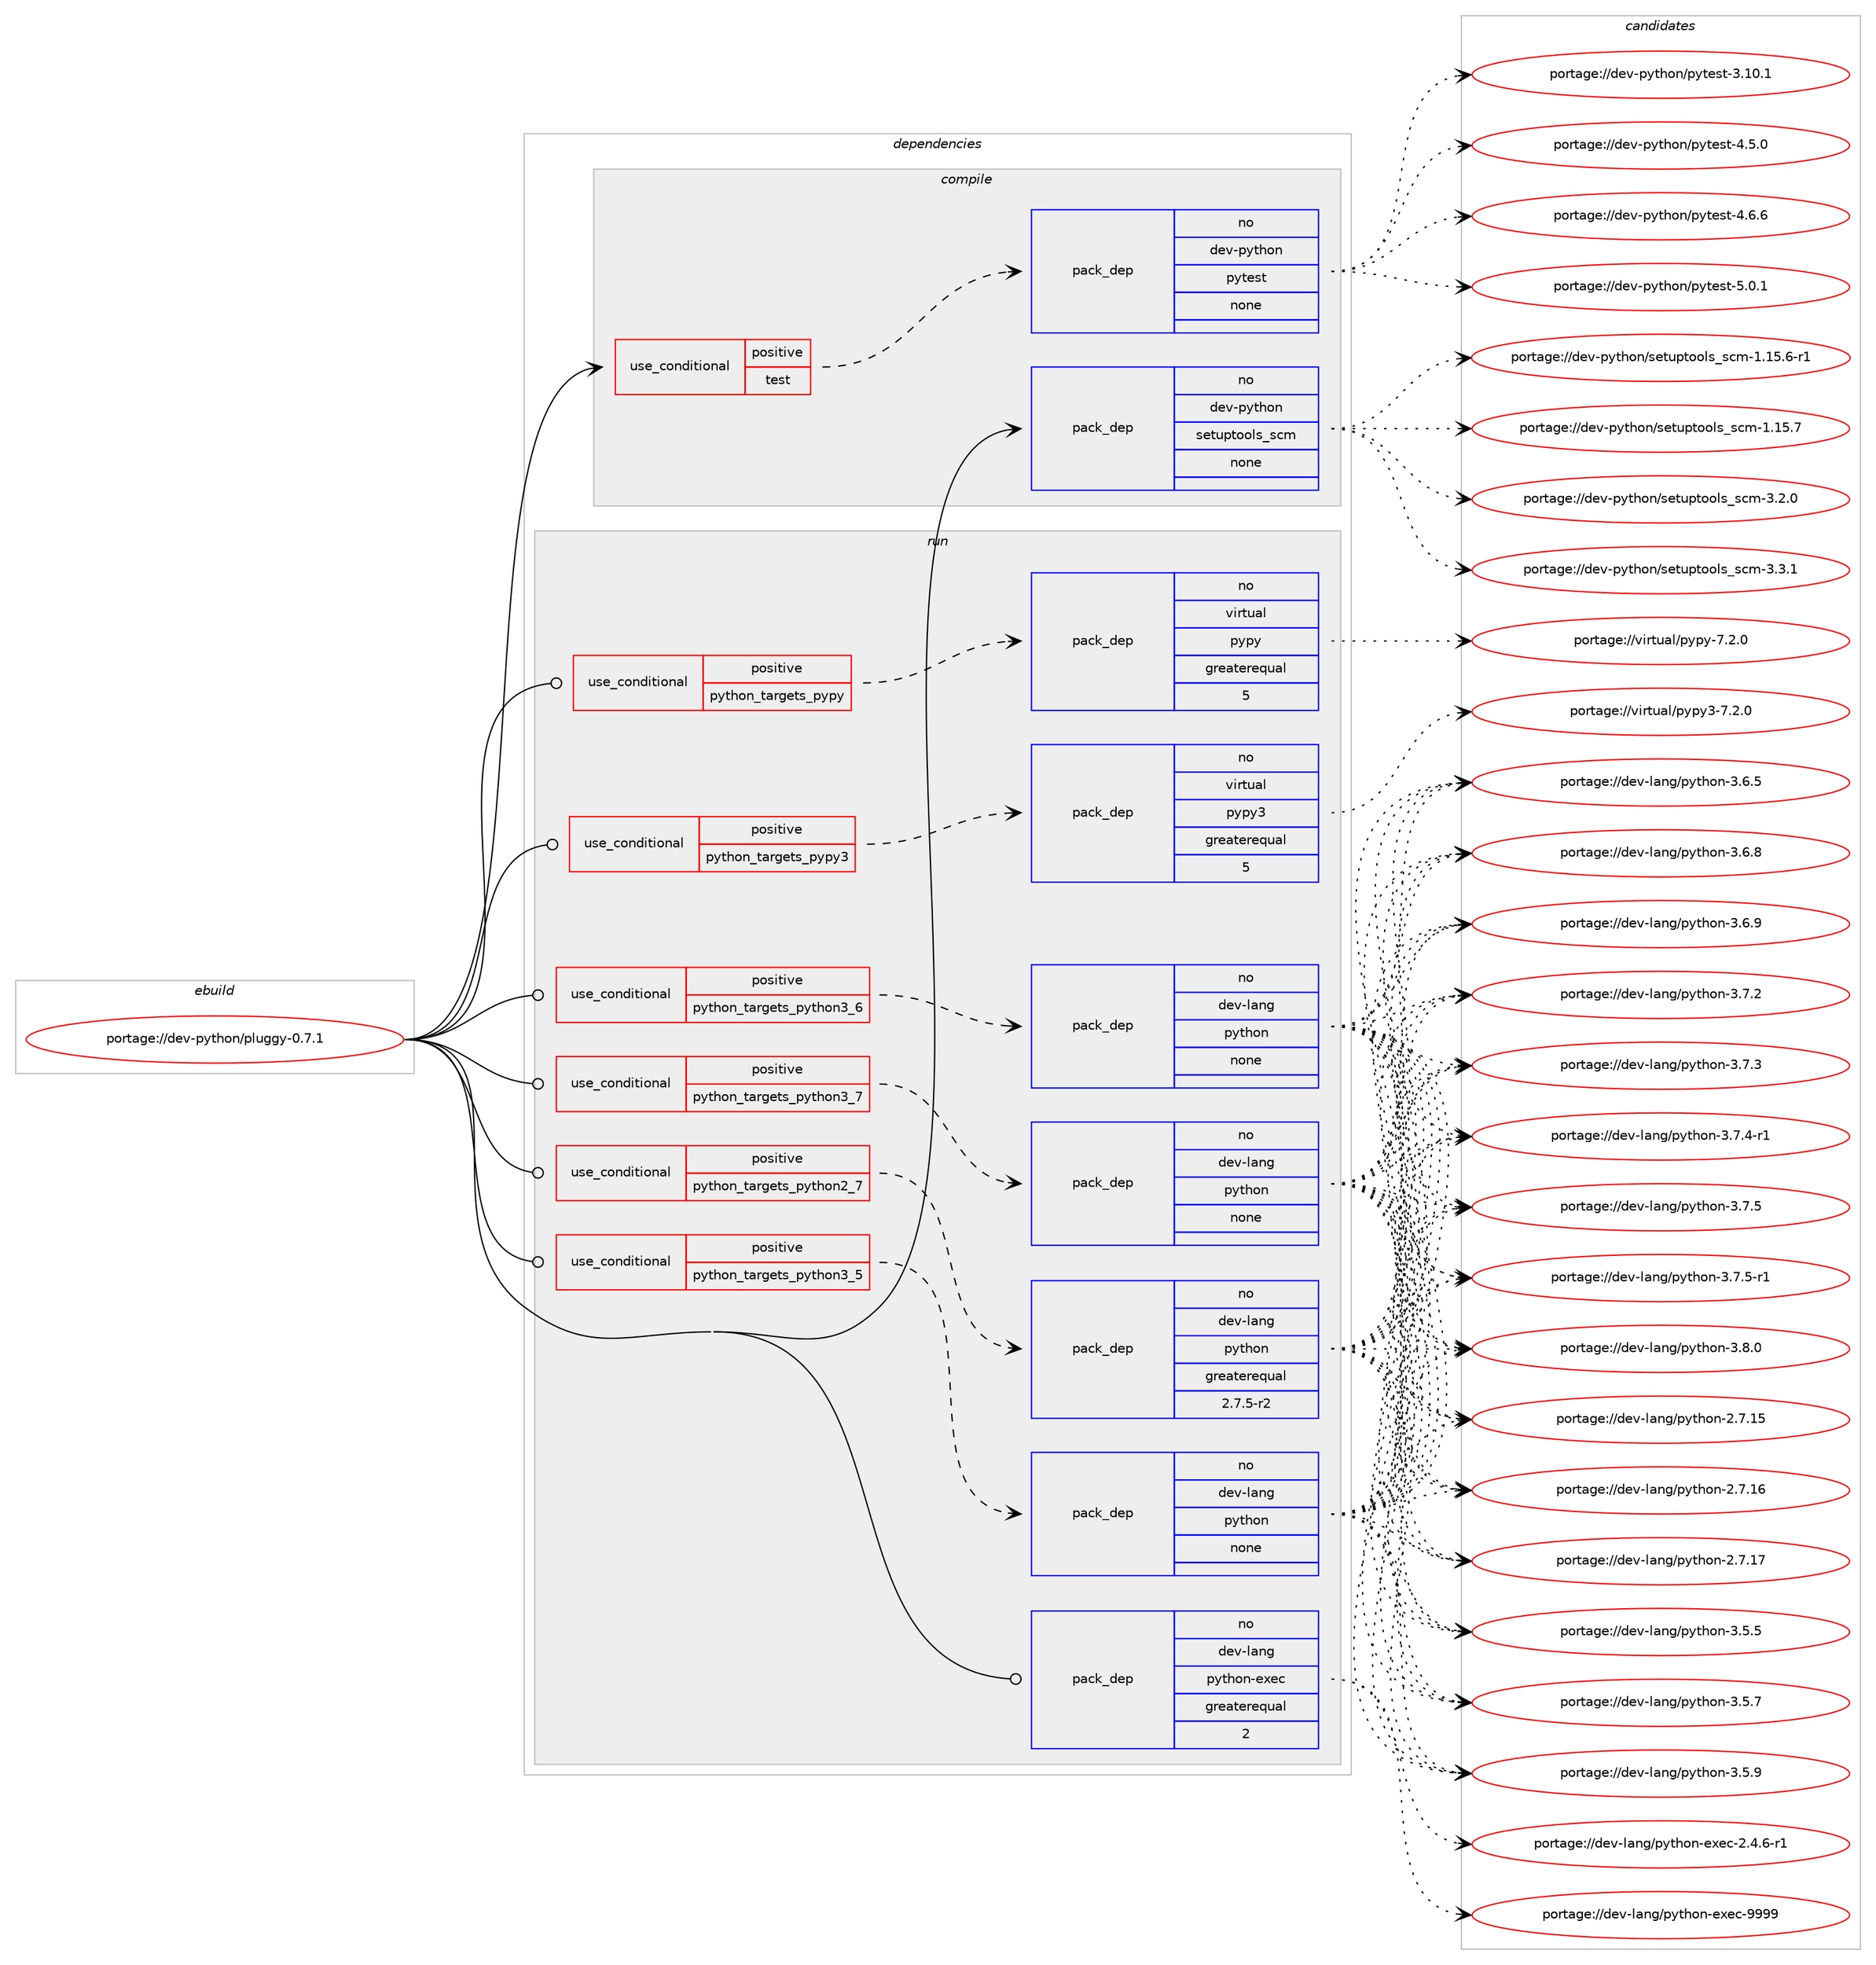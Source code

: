 digraph prolog {

# *************
# Graph options
# *************

newrank=true;
concentrate=true;
compound=true;
graph [rankdir=LR,fontname=Helvetica,fontsize=10,ranksep=1.5];#, ranksep=2.5, nodesep=0.2];
edge  [arrowhead=vee];
node  [fontname=Helvetica,fontsize=10];

# **********
# The ebuild
# **********

subgraph cluster_leftcol {
color=gray;
rank=same;
label=<<i>ebuild</i>>;
id [label="portage://dev-python/pluggy-0.7.1", color=red, width=4, href="../dev-python/pluggy-0.7.1.svg"];
}

# ****************
# The dependencies
# ****************

subgraph cluster_midcol {
color=gray;
label=<<i>dependencies</i>>;
subgraph cluster_compile {
fillcolor="#eeeeee";
style=filled;
label=<<i>compile</i>>;
subgraph cond33984 {
dependency157411 [label=<<TABLE BORDER="0" CELLBORDER="1" CELLSPACING="0" CELLPADDING="4"><TR><TD ROWSPAN="3" CELLPADDING="10">use_conditional</TD></TR><TR><TD>positive</TD></TR><TR><TD>test</TD></TR></TABLE>>, shape=none, color=red];
subgraph pack120066 {
dependency157412 [label=<<TABLE BORDER="0" CELLBORDER="1" CELLSPACING="0" CELLPADDING="4" WIDTH="220"><TR><TD ROWSPAN="6" CELLPADDING="30">pack_dep</TD></TR><TR><TD WIDTH="110">no</TD></TR><TR><TD>dev-python</TD></TR><TR><TD>pytest</TD></TR><TR><TD>none</TD></TR><TR><TD></TD></TR></TABLE>>, shape=none, color=blue];
}
dependency157411:e -> dependency157412:w [weight=20,style="dashed",arrowhead="vee"];
}
id:e -> dependency157411:w [weight=20,style="solid",arrowhead="vee"];
subgraph pack120067 {
dependency157413 [label=<<TABLE BORDER="0" CELLBORDER="1" CELLSPACING="0" CELLPADDING="4" WIDTH="220"><TR><TD ROWSPAN="6" CELLPADDING="30">pack_dep</TD></TR><TR><TD WIDTH="110">no</TD></TR><TR><TD>dev-python</TD></TR><TR><TD>setuptools_scm</TD></TR><TR><TD>none</TD></TR><TR><TD></TD></TR></TABLE>>, shape=none, color=blue];
}
id:e -> dependency157413:w [weight=20,style="solid",arrowhead="vee"];
}
subgraph cluster_compileandrun {
fillcolor="#eeeeee";
style=filled;
label=<<i>compile and run</i>>;
}
subgraph cluster_run {
fillcolor="#eeeeee";
style=filled;
label=<<i>run</i>>;
subgraph cond33985 {
dependency157414 [label=<<TABLE BORDER="0" CELLBORDER="1" CELLSPACING="0" CELLPADDING="4"><TR><TD ROWSPAN="3" CELLPADDING="10">use_conditional</TD></TR><TR><TD>positive</TD></TR><TR><TD>python_targets_pypy</TD></TR></TABLE>>, shape=none, color=red];
subgraph pack120068 {
dependency157415 [label=<<TABLE BORDER="0" CELLBORDER="1" CELLSPACING="0" CELLPADDING="4" WIDTH="220"><TR><TD ROWSPAN="6" CELLPADDING="30">pack_dep</TD></TR><TR><TD WIDTH="110">no</TD></TR><TR><TD>virtual</TD></TR><TR><TD>pypy</TD></TR><TR><TD>greaterequal</TD></TR><TR><TD>5</TD></TR></TABLE>>, shape=none, color=blue];
}
dependency157414:e -> dependency157415:w [weight=20,style="dashed",arrowhead="vee"];
}
id:e -> dependency157414:w [weight=20,style="solid",arrowhead="odot"];
subgraph cond33986 {
dependency157416 [label=<<TABLE BORDER="0" CELLBORDER="1" CELLSPACING="0" CELLPADDING="4"><TR><TD ROWSPAN="3" CELLPADDING="10">use_conditional</TD></TR><TR><TD>positive</TD></TR><TR><TD>python_targets_pypy3</TD></TR></TABLE>>, shape=none, color=red];
subgraph pack120069 {
dependency157417 [label=<<TABLE BORDER="0" CELLBORDER="1" CELLSPACING="0" CELLPADDING="4" WIDTH="220"><TR><TD ROWSPAN="6" CELLPADDING="30">pack_dep</TD></TR><TR><TD WIDTH="110">no</TD></TR><TR><TD>virtual</TD></TR><TR><TD>pypy3</TD></TR><TR><TD>greaterequal</TD></TR><TR><TD>5</TD></TR></TABLE>>, shape=none, color=blue];
}
dependency157416:e -> dependency157417:w [weight=20,style="dashed",arrowhead="vee"];
}
id:e -> dependency157416:w [weight=20,style="solid",arrowhead="odot"];
subgraph cond33987 {
dependency157418 [label=<<TABLE BORDER="0" CELLBORDER="1" CELLSPACING="0" CELLPADDING="4"><TR><TD ROWSPAN="3" CELLPADDING="10">use_conditional</TD></TR><TR><TD>positive</TD></TR><TR><TD>python_targets_python2_7</TD></TR></TABLE>>, shape=none, color=red];
subgraph pack120070 {
dependency157419 [label=<<TABLE BORDER="0" CELLBORDER="1" CELLSPACING="0" CELLPADDING="4" WIDTH="220"><TR><TD ROWSPAN="6" CELLPADDING="30">pack_dep</TD></TR><TR><TD WIDTH="110">no</TD></TR><TR><TD>dev-lang</TD></TR><TR><TD>python</TD></TR><TR><TD>greaterequal</TD></TR><TR><TD>2.7.5-r2</TD></TR></TABLE>>, shape=none, color=blue];
}
dependency157418:e -> dependency157419:w [weight=20,style="dashed",arrowhead="vee"];
}
id:e -> dependency157418:w [weight=20,style="solid",arrowhead="odot"];
subgraph cond33988 {
dependency157420 [label=<<TABLE BORDER="0" CELLBORDER="1" CELLSPACING="0" CELLPADDING="4"><TR><TD ROWSPAN="3" CELLPADDING="10">use_conditional</TD></TR><TR><TD>positive</TD></TR><TR><TD>python_targets_python3_5</TD></TR></TABLE>>, shape=none, color=red];
subgraph pack120071 {
dependency157421 [label=<<TABLE BORDER="0" CELLBORDER="1" CELLSPACING="0" CELLPADDING="4" WIDTH="220"><TR><TD ROWSPAN="6" CELLPADDING="30">pack_dep</TD></TR><TR><TD WIDTH="110">no</TD></TR><TR><TD>dev-lang</TD></TR><TR><TD>python</TD></TR><TR><TD>none</TD></TR><TR><TD></TD></TR></TABLE>>, shape=none, color=blue];
}
dependency157420:e -> dependency157421:w [weight=20,style="dashed",arrowhead="vee"];
}
id:e -> dependency157420:w [weight=20,style="solid",arrowhead="odot"];
subgraph cond33989 {
dependency157422 [label=<<TABLE BORDER="0" CELLBORDER="1" CELLSPACING="0" CELLPADDING="4"><TR><TD ROWSPAN="3" CELLPADDING="10">use_conditional</TD></TR><TR><TD>positive</TD></TR><TR><TD>python_targets_python3_6</TD></TR></TABLE>>, shape=none, color=red];
subgraph pack120072 {
dependency157423 [label=<<TABLE BORDER="0" CELLBORDER="1" CELLSPACING="0" CELLPADDING="4" WIDTH="220"><TR><TD ROWSPAN="6" CELLPADDING="30">pack_dep</TD></TR><TR><TD WIDTH="110">no</TD></TR><TR><TD>dev-lang</TD></TR><TR><TD>python</TD></TR><TR><TD>none</TD></TR><TR><TD></TD></TR></TABLE>>, shape=none, color=blue];
}
dependency157422:e -> dependency157423:w [weight=20,style="dashed",arrowhead="vee"];
}
id:e -> dependency157422:w [weight=20,style="solid",arrowhead="odot"];
subgraph cond33990 {
dependency157424 [label=<<TABLE BORDER="0" CELLBORDER="1" CELLSPACING="0" CELLPADDING="4"><TR><TD ROWSPAN="3" CELLPADDING="10">use_conditional</TD></TR><TR><TD>positive</TD></TR><TR><TD>python_targets_python3_7</TD></TR></TABLE>>, shape=none, color=red];
subgraph pack120073 {
dependency157425 [label=<<TABLE BORDER="0" CELLBORDER="1" CELLSPACING="0" CELLPADDING="4" WIDTH="220"><TR><TD ROWSPAN="6" CELLPADDING="30">pack_dep</TD></TR><TR><TD WIDTH="110">no</TD></TR><TR><TD>dev-lang</TD></TR><TR><TD>python</TD></TR><TR><TD>none</TD></TR><TR><TD></TD></TR></TABLE>>, shape=none, color=blue];
}
dependency157424:e -> dependency157425:w [weight=20,style="dashed",arrowhead="vee"];
}
id:e -> dependency157424:w [weight=20,style="solid",arrowhead="odot"];
subgraph pack120074 {
dependency157426 [label=<<TABLE BORDER="0" CELLBORDER="1" CELLSPACING="0" CELLPADDING="4" WIDTH="220"><TR><TD ROWSPAN="6" CELLPADDING="30">pack_dep</TD></TR><TR><TD WIDTH="110">no</TD></TR><TR><TD>dev-lang</TD></TR><TR><TD>python-exec</TD></TR><TR><TD>greaterequal</TD></TR><TR><TD>2</TD></TR></TABLE>>, shape=none, color=blue];
}
id:e -> dependency157426:w [weight=20,style="solid",arrowhead="odot"];
}
}

# **************
# The candidates
# **************

subgraph cluster_choices {
rank=same;
color=gray;
label=<<i>candidates</i>>;

subgraph choice120066 {
color=black;
nodesep=1;
choiceportage100101118451121211161041111104711212111610111511645514649484649 [label="portage://dev-python/pytest-3.10.1", color=red, width=4,href="../dev-python/pytest-3.10.1.svg"];
choiceportage1001011184511212111610411111047112121116101115116455246534648 [label="portage://dev-python/pytest-4.5.0", color=red, width=4,href="../dev-python/pytest-4.5.0.svg"];
choiceportage1001011184511212111610411111047112121116101115116455246544654 [label="portage://dev-python/pytest-4.6.6", color=red, width=4,href="../dev-python/pytest-4.6.6.svg"];
choiceportage1001011184511212111610411111047112121116101115116455346484649 [label="portage://dev-python/pytest-5.0.1", color=red, width=4,href="../dev-python/pytest-5.0.1.svg"];
dependency157412:e -> choiceportage100101118451121211161041111104711212111610111511645514649484649:w [style=dotted,weight="100"];
dependency157412:e -> choiceportage1001011184511212111610411111047112121116101115116455246534648:w [style=dotted,weight="100"];
dependency157412:e -> choiceportage1001011184511212111610411111047112121116101115116455246544654:w [style=dotted,weight="100"];
dependency157412:e -> choiceportage1001011184511212111610411111047112121116101115116455346484649:w [style=dotted,weight="100"];
}
subgraph choice120067 {
color=black;
nodesep=1;
choiceportage10010111845112121116104111110471151011161171121161111111081159511599109454946495346544511449 [label="portage://dev-python/setuptools_scm-1.15.6-r1", color=red, width=4,href="../dev-python/setuptools_scm-1.15.6-r1.svg"];
choiceportage1001011184511212111610411111047115101116117112116111111108115951159910945494649534655 [label="portage://dev-python/setuptools_scm-1.15.7", color=red, width=4,href="../dev-python/setuptools_scm-1.15.7.svg"];
choiceportage10010111845112121116104111110471151011161171121161111111081159511599109455146504648 [label="portage://dev-python/setuptools_scm-3.2.0", color=red, width=4,href="../dev-python/setuptools_scm-3.2.0.svg"];
choiceportage10010111845112121116104111110471151011161171121161111111081159511599109455146514649 [label="portage://dev-python/setuptools_scm-3.3.1", color=red, width=4,href="../dev-python/setuptools_scm-3.3.1.svg"];
dependency157413:e -> choiceportage10010111845112121116104111110471151011161171121161111111081159511599109454946495346544511449:w [style=dotted,weight="100"];
dependency157413:e -> choiceportage1001011184511212111610411111047115101116117112116111111108115951159910945494649534655:w [style=dotted,weight="100"];
dependency157413:e -> choiceportage10010111845112121116104111110471151011161171121161111111081159511599109455146504648:w [style=dotted,weight="100"];
dependency157413:e -> choiceportage10010111845112121116104111110471151011161171121161111111081159511599109455146514649:w [style=dotted,weight="100"];
}
subgraph choice120068 {
color=black;
nodesep=1;
choiceportage1181051141161179710847112121112121455546504648 [label="portage://virtual/pypy-7.2.0", color=red, width=4,href="../virtual/pypy-7.2.0.svg"];
dependency157415:e -> choiceportage1181051141161179710847112121112121455546504648:w [style=dotted,weight="100"];
}
subgraph choice120069 {
color=black;
nodesep=1;
choiceportage118105114116117971084711212111212151455546504648 [label="portage://virtual/pypy3-7.2.0", color=red, width=4,href="../virtual/pypy3-7.2.0.svg"];
dependency157417:e -> choiceportage118105114116117971084711212111212151455546504648:w [style=dotted,weight="100"];
}
subgraph choice120070 {
color=black;
nodesep=1;
choiceportage10010111845108971101034711212111610411111045504655464953 [label="portage://dev-lang/python-2.7.15", color=red, width=4,href="../dev-lang/python-2.7.15.svg"];
choiceportage10010111845108971101034711212111610411111045504655464954 [label="portage://dev-lang/python-2.7.16", color=red, width=4,href="../dev-lang/python-2.7.16.svg"];
choiceportage10010111845108971101034711212111610411111045504655464955 [label="portage://dev-lang/python-2.7.17", color=red, width=4,href="../dev-lang/python-2.7.17.svg"];
choiceportage100101118451089711010347112121116104111110455146534653 [label="portage://dev-lang/python-3.5.5", color=red, width=4,href="../dev-lang/python-3.5.5.svg"];
choiceportage100101118451089711010347112121116104111110455146534655 [label="portage://dev-lang/python-3.5.7", color=red, width=4,href="../dev-lang/python-3.5.7.svg"];
choiceportage100101118451089711010347112121116104111110455146534657 [label="portage://dev-lang/python-3.5.9", color=red, width=4,href="../dev-lang/python-3.5.9.svg"];
choiceportage100101118451089711010347112121116104111110455146544653 [label="portage://dev-lang/python-3.6.5", color=red, width=4,href="../dev-lang/python-3.6.5.svg"];
choiceportage100101118451089711010347112121116104111110455146544656 [label="portage://dev-lang/python-3.6.8", color=red, width=4,href="../dev-lang/python-3.6.8.svg"];
choiceportage100101118451089711010347112121116104111110455146544657 [label="portage://dev-lang/python-3.6.9", color=red, width=4,href="../dev-lang/python-3.6.9.svg"];
choiceportage100101118451089711010347112121116104111110455146554650 [label="portage://dev-lang/python-3.7.2", color=red, width=4,href="../dev-lang/python-3.7.2.svg"];
choiceportage100101118451089711010347112121116104111110455146554651 [label="portage://dev-lang/python-3.7.3", color=red, width=4,href="../dev-lang/python-3.7.3.svg"];
choiceportage1001011184510897110103471121211161041111104551465546524511449 [label="portage://dev-lang/python-3.7.4-r1", color=red, width=4,href="../dev-lang/python-3.7.4-r1.svg"];
choiceportage100101118451089711010347112121116104111110455146554653 [label="portage://dev-lang/python-3.7.5", color=red, width=4,href="../dev-lang/python-3.7.5.svg"];
choiceportage1001011184510897110103471121211161041111104551465546534511449 [label="portage://dev-lang/python-3.7.5-r1", color=red, width=4,href="../dev-lang/python-3.7.5-r1.svg"];
choiceportage100101118451089711010347112121116104111110455146564648 [label="portage://dev-lang/python-3.8.0", color=red, width=4,href="../dev-lang/python-3.8.0.svg"];
dependency157419:e -> choiceportage10010111845108971101034711212111610411111045504655464953:w [style=dotted,weight="100"];
dependency157419:e -> choiceportage10010111845108971101034711212111610411111045504655464954:w [style=dotted,weight="100"];
dependency157419:e -> choiceportage10010111845108971101034711212111610411111045504655464955:w [style=dotted,weight="100"];
dependency157419:e -> choiceportage100101118451089711010347112121116104111110455146534653:w [style=dotted,weight="100"];
dependency157419:e -> choiceportage100101118451089711010347112121116104111110455146534655:w [style=dotted,weight="100"];
dependency157419:e -> choiceportage100101118451089711010347112121116104111110455146534657:w [style=dotted,weight="100"];
dependency157419:e -> choiceportage100101118451089711010347112121116104111110455146544653:w [style=dotted,weight="100"];
dependency157419:e -> choiceportage100101118451089711010347112121116104111110455146544656:w [style=dotted,weight="100"];
dependency157419:e -> choiceportage100101118451089711010347112121116104111110455146544657:w [style=dotted,weight="100"];
dependency157419:e -> choiceportage100101118451089711010347112121116104111110455146554650:w [style=dotted,weight="100"];
dependency157419:e -> choiceportage100101118451089711010347112121116104111110455146554651:w [style=dotted,weight="100"];
dependency157419:e -> choiceportage1001011184510897110103471121211161041111104551465546524511449:w [style=dotted,weight="100"];
dependency157419:e -> choiceportage100101118451089711010347112121116104111110455146554653:w [style=dotted,weight="100"];
dependency157419:e -> choiceportage1001011184510897110103471121211161041111104551465546534511449:w [style=dotted,weight="100"];
dependency157419:e -> choiceportage100101118451089711010347112121116104111110455146564648:w [style=dotted,weight="100"];
}
subgraph choice120071 {
color=black;
nodesep=1;
choiceportage10010111845108971101034711212111610411111045504655464953 [label="portage://dev-lang/python-2.7.15", color=red, width=4,href="../dev-lang/python-2.7.15.svg"];
choiceportage10010111845108971101034711212111610411111045504655464954 [label="portage://dev-lang/python-2.7.16", color=red, width=4,href="../dev-lang/python-2.7.16.svg"];
choiceportage10010111845108971101034711212111610411111045504655464955 [label="portage://dev-lang/python-2.7.17", color=red, width=4,href="../dev-lang/python-2.7.17.svg"];
choiceportage100101118451089711010347112121116104111110455146534653 [label="portage://dev-lang/python-3.5.5", color=red, width=4,href="../dev-lang/python-3.5.5.svg"];
choiceportage100101118451089711010347112121116104111110455146534655 [label="portage://dev-lang/python-3.5.7", color=red, width=4,href="../dev-lang/python-3.5.7.svg"];
choiceportage100101118451089711010347112121116104111110455146534657 [label="portage://dev-lang/python-3.5.9", color=red, width=4,href="../dev-lang/python-3.5.9.svg"];
choiceportage100101118451089711010347112121116104111110455146544653 [label="portage://dev-lang/python-3.6.5", color=red, width=4,href="../dev-lang/python-3.6.5.svg"];
choiceportage100101118451089711010347112121116104111110455146544656 [label="portage://dev-lang/python-3.6.8", color=red, width=4,href="../dev-lang/python-3.6.8.svg"];
choiceportage100101118451089711010347112121116104111110455146544657 [label="portage://dev-lang/python-3.6.9", color=red, width=4,href="../dev-lang/python-3.6.9.svg"];
choiceportage100101118451089711010347112121116104111110455146554650 [label="portage://dev-lang/python-3.7.2", color=red, width=4,href="../dev-lang/python-3.7.2.svg"];
choiceportage100101118451089711010347112121116104111110455146554651 [label="portage://dev-lang/python-3.7.3", color=red, width=4,href="../dev-lang/python-3.7.3.svg"];
choiceportage1001011184510897110103471121211161041111104551465546524511449 [label="portage://dev-lang/python-3.7.4-r1", color=red, width=4,href="../dev-lang/python-3.7.4-r1.svg"];
choiceportage100101118451089711010347112121116104111110455146554653 [label="portage://dev-lang/python-3.7.5", color=red, width=4,href="../dev-lang/python-3.7.5.svg"];
choiceportage1001011184510897110103471121211161041111104551465546534511449 [label="portage://dev-lang/python-3.7.5-r1", color=red, width=4,href="../dev-lang/python-3.7.5-r1.svg"];
choiceportage100101118451089711010347112121116104111110455146564648 [label="portage://dev-lang/python-3.8.0", color=red, width=4,href="../dev-lang/python-3.8.0.svg"];
dependency157421:e -> choiceportage10010111845108971101034711212111610411111045504655464953:w [style=dotted,weight="100"];
dependency157421:e -> choiceportage10010111845108971101034711212111610411111045504655464954:w [style=dotted,weight="100"];
dependency157421:e -> choiceportage10010111845108971101034711212111610411111045504655464955:w [style=dotted,weight="100"];
dependency157421:e -> choiceportage100101118451089711010347112121116104111110455146534653:w [style=dotted,weight="100"];
dependency157421:e -> choiceportage100101118451089711010347112121116104111110455146534655:w [style=dotted,weight="100"];
dependency157421:e -> choiceportage100101118451089711010347112121116104111110455146534657:w [style=dotted,weight="100"];
dependency157421:e -> choiceportage100101118451089711010347112121116104111110455146544653:w [style=dotted,weight="100"];
dependency157421:e -> choiceportage100101118451089711010347112121116104111110455146544656:w [style=dotted,weight="100"];
dependency157421:e -> choiceportage100101118451089711010347112121116104111110455146544657:w [style=dotted,weight="100"];
dependency157421:e -> choiceportage100101118451089711010347112121116104111110455146554650:w [style=dotted,weight="100"];
dependency157421:e -> choiceportage100101118451089711010347112121116104111110455146554651:w [style=dotted,weight="100"];
dependency157421:e -> choiceportage1001011184510897110103471121211161041111104551465546524511449:w [style=dotted,weight="100"];
dependency157421:e -> choiceportage100101118451089711010347112121116104111110455146554653:w [style=dotted,weight="100"];
dependency157421:e -> choiceportage1001011184510897110103471121211161041111104551465546534511449:w [style=dotted,weight="100"];
dependency157421:e -> choiceportage100101118451089711010347112121116104111110455146564648:w [style=dotted,weight="100"];
}
subgraph choice120072 {
color=black;
nodesep=1;
choiceportage10010111845108971101034711212111610411111045504655464953 [label="portage://dev-lang/python-2.7.15", color=red, width=4,href="../dev-lang/python-2.7.15.svg"];
choiceportage10010111845108971101034711212111610411111045504655464954 [label="portage://dev-lang/python-2.7.16", color=red, width=4,href="../dev-lang/python-2.7.16.svg"];
choiceportage10010111845108971101034711212111610411111045504655464955 [label="portage://dev-lang/python-2.7.17", color=red, width=4,href="../dev-lang/python-2.7.17.svg"];
choiceportage100101118451089711010347112121116104111110455146534653 [label="portage://dev-lang/python-3.5.5", color=red, width=4,href="../dev-lang/python-3.5.5.svg"];
choiceportage100101118451089711010347112121116104111110455146534655 [label="portage://dev-lang/python-3.5.7", color=red, width=4,href="../dev-lang/python-3.5.7.svg"];
choiceportage100101118451089711010347112121116104111110455146534657 [label="portage://dev-lang/python-3.5.9", color=red, width=4,href="../dev-lang/python-3.5.9.svg"];
choiceportage100101118451089711010347112121116104111110455146544653 [label="portage://dev-lang/python-3.6.5", color=red, width=4,href="../dev-lang/python-3.6.5.svg"];
choiceportage100101118451089711010347112121116104111110455146544656 [label="portage://dev-lang/python-3.6.8", color=red, width=4,href="../dev-lang/python-3.6.8.svg"];
choiceportage100101118451089711010347112121116104111110455146544657 [label="portage://dev-lang/python-3.6.9", color=red, width=4,href="../dev-lang/python-3.6.9.svg"];
choiceportage100101118451089711010347112121116104111110455146554650 [label="portage://dev-lang/python-3.7.2", color=red, width=4,href="../dev-lang/python-3.7.2.svg"];
choiceportage100101118451089711010347112121116104111110455146554651 [label="portage://dev-lang/python-3.7.3", color=red, width=4,href="../dev-lang/python-3.7.3.svg"];
choiceportage1001011184510897110103471121211161041111104551465546524511449 [label="portage://dev-lang/python-3.7.4-r1", color=red, width=4,href="../dev-lang/python-3.7.4-r1.svg"];
choiceportage100101118451089711010347112121116104111110455146554653 [label="portage://dev-lang/python-3.7.5", color=red, width=4,href="../dev-lang/python-3.7.5.svg"];
choiceportage1001011184510897110103471121211161041111104551465546534511449 [label="portage://dev-lang/python-3.7.5-r1", color=red, width=4,href="../dev-lang/python-3.7.5-r1.svg"];
choiceportage100101118451089711010347112121116104111110455146564648 [label="portage://dev-lang/python-3.8.0", color=red, width=4,href="../dev-lang/python-3.8.0.svg"];
dependency157423:e -> choiceportage10010111845108971101034711212111610411111045504655464953:w [style=dotted,weight="100"];
dependency157423:e -> choiceportage10010111845108971101034711212111610411111045504655464954:w [style=dotted,weight="100"];
dependency157423:e -> choiceportage10010111845108971101034711212111610411111045504655464955:w [style=dotted,weight="100"];
dependency157423:e -> choiceportage100101118451089711010347112121116104111110455146534653:w [style=dotted,weight="100"];
dependency157423:e -> choiceportage100101118451089711010347112121116104111110455146534655:w [style=dotted,weight="100"];
dependency157423:e -> choiceportage100101118451089711010347112121116104111110455146534657:w [style=dotted,weight="100"];
dependency157423:e -> choiceportage100101118451089711010347112121116104111110455146544653:w [style=dotted,weight="100"];
dependency157423:e -> choiceportage100101118451089711010347112121116104111110455146544656:w [style=dotted,weight="100"];
dependency157423:e -> choiceportage100101118451089711010347112121116104111110455146544657:w [style=dotted,weight="100"];
dependency157423:e -> choiceportage100101118451089711010347112121116104111110455146554650:w [style=dotted,weight="100"];
dependency157423:e -> choiceportage100101118451089711010347112121116104111110455146554651:w [style=dotted,weight="100"];
dependency157423:e -> choiceportage1001011184510897110103471121211161041111104551465546524511449:w [style=dotted,weight="100"];
dependency157423:e -> choiceportage100101118451089711010347112121116104111110455146554653:w [style=dotted,weight="100"];
dependency157423:e -> choiceportage1001011184510897110103471121211161041111104551465546534511449:w [style=dotted,weight="100"];
dependency157423:e -> choiceportage100101118451089711010347112121116104111110455146564648:w [style=dotted,weight="100"];
}
subgraph choice120073 {
color=black;
nodesep=1;
choiceportage10010111845108971101034711212111610411111045504655464953 [label="portage://dev-lang/python-2.7.15", color=red, width=4,href="../dev-lang/python-2.7.15.svg"];
choiceportage10010111845108971101034711212111610411111045504655464954 [label="portage://dev-lang/python-2.7.16", color=red, width=4,href="../dev-lang/python-2.7.16.svg"];
choiceportage10010111845108971101034711212111610411111045504655464955 [label="portage://dev-lang/python-2.7.17", color=red, width=4,href="../dev-lang/python-2.7.17.svg"];
choiceportage100101118451089711010347112121116104111110455146534653 [label="portage://dev-lang/python-3.5.5", color=red, width=4,href="../dev-lang/python-3.5.5.svg"];
choiceportage100101118451089711010347112121116104111110455146534655 [label="portage://dev-lang/python-3.5.7", color=red, width=4,href="../dev-lang/python-3.5.7.svg"];
choiceportage100101118451089711010347112121116104111110455146534657 [label="portage://dev-lang/python-3.5.9", color=red, width=4,href="../dev-lang/python-3.5.9.svg"];
choiceportage100101118451089711010347112121116104111110455146544653 [label="portage://dev-lang/python-3.6.5", color=red, width=4,href="../dev-lang/python-3.6.5.svg"];
choiceportage100101118451089711010347112121116104111110455146544656 [label="portage://dev-lang/python-3.6.8", color=red, width=4,href="../dev-lang/python-3.6.8.svg"];
choiceportage100101118451089711010347112121116104111110455146544657 [label="portage://dev-lang/python-3.6.9", color=red, width=4,href="../dev-lang/python-3.6.9.svg"];
choiceportage100101118451089711010347112121116104111110455146554650 [label="portage://dev-lang/python-3.7.2", color=red, width=4,href="../dev-lang/python-3.7.2.svg"];
choiceportage100101118451089711010347112121116104111110455146554651 [label="portage://dev-lang/python-3.7.3", color=red, width=4,href="../dev-lang/python-3.7.3.svg"];
choiceportage1001011184510897110103471121211161041111104551465546524511449 [label="portage://dev-lang/python-3.7.4-r1", color=red, width=4,href="../dev-lang/python-3.7.4-r1.svg"];
choiceportage100101118451089711010347112121116104111110455146554653 [label="portage://dev-lang/python-3.7.5", color=red, width=4,href="../dev-lang/python-3.7.5.svg"];
choiceportage1001011184510897110103471121211161041111104551465546534511449 [label="portage://dev-lang/python-3.7.5-r1", color=red, width=4,href="../dev-lang/python-3.7.5-r1.svg"];
choiceportage100101118451089711010347112121116104111110455146564648 [label="portage://dev-lang/python-3.8.0", color=red, width=4,href="../dev-lang/python-3.8.0.svg"];
dependency157425:e -> choiceportage10010111845108971101034711212111610411111045504655464953:w [style=dotted,weight="100"];
dependency157425:e -> choiceportage10010111845108971101034711212111610411111045504655464954:w [style=dotted,weight="100"];
dependency157425:e -> choiceportage10010111845108971101034711212111610411111045504655464955:w [style=dotted,weight="100"];
dependency157425:e -> choiceportage100101118451089711010347112121116104111110455146534653:w [style=dotted,weight="100"];
dependency157425:e -> choiceportage100101118451089711010347112121116104111110455146534655:w [style=dotted,weight="100"];
dependency157425:e -> choiceportage100101118451089711010347112121116104111110455146534657:w [style=dotted,weight="100"];
dependency157425:e -> choiceportage100101118451089711010347112121116104111110455146544653:w [style=dotted,weight="100"];
dependency157425:e -> choiceportage100101118451089711010347112121116104111110455146544656:w [style=dotted,weight="100"];
dependency157425:e -> choiceportage100101118451089711010347112121116104111110455146544657:w [style=dotted,weight="100"];
dependency157425:e -> choiceportage100101118451089711010347112121116104111110455146554650:w [style=dotted,weight="100"];
dependency157425:e -> choiceportage100101118451089711010347112121116104111110455146554651:w [style=dotted,weight="100"];
dependency157425:e -> choiceportage1001011184510897110103471121211161041111104551465546524511449:w [style=dotted,weight="100"];
dependency157425:e -> choiceportage100101118451089711010347112121116104111110455146554653:w [style=dotted,weight="100"];
dependency157425:e -> choiceportage1001011184510897110103471121211161041111104551465546534511449:w [style=dotted,weight="100"];
dependency157425:e -> choiceportage100101118451089711010347112121116104111110455146564648:w [style=dotted,weight="100"];
}
subgraph choice120074 {
color=black;
nodesep=1;
choiceportage10010111845108971101034711212111610411111045101120101994550465246544511449 [label="portage://dev-lang/python-exec-2.4.6-r1", color=red, width=4,href="../dev-lang/python-exec-2.4.6-r1.svg"];
choiceportage10010111845108971101034711212111610411111045101120101994557575757 [label="portage://dev-lang/python-exec-9999", color=red, width=4,href="../dev-lang/python-exec-9999.svg"];
dependency157426:e -> choiceportage10010111845108971101034711212111610411111045101120101994550465246544511449:w [style=dotted,weight="100"];
dependency157426:e -> choiceportage10010111845108971101034711212111610411111045101120101994557575757:w [style=dotted,weight="100"];
}
}

}
